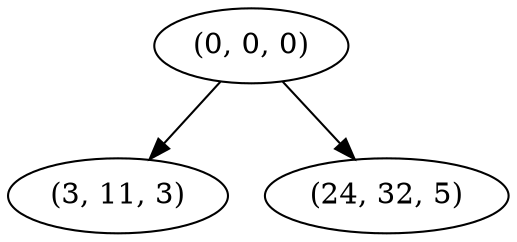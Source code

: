 digraph tree {
    "(0, 0, 0)";
    "(3, 11, 3)";
    "(24, 32, 5)";
    "(0, 0, 0)" -> "(3, 11, 3)";
    "(0, 0, 0)" -> "(24, 32, 5)";
}

